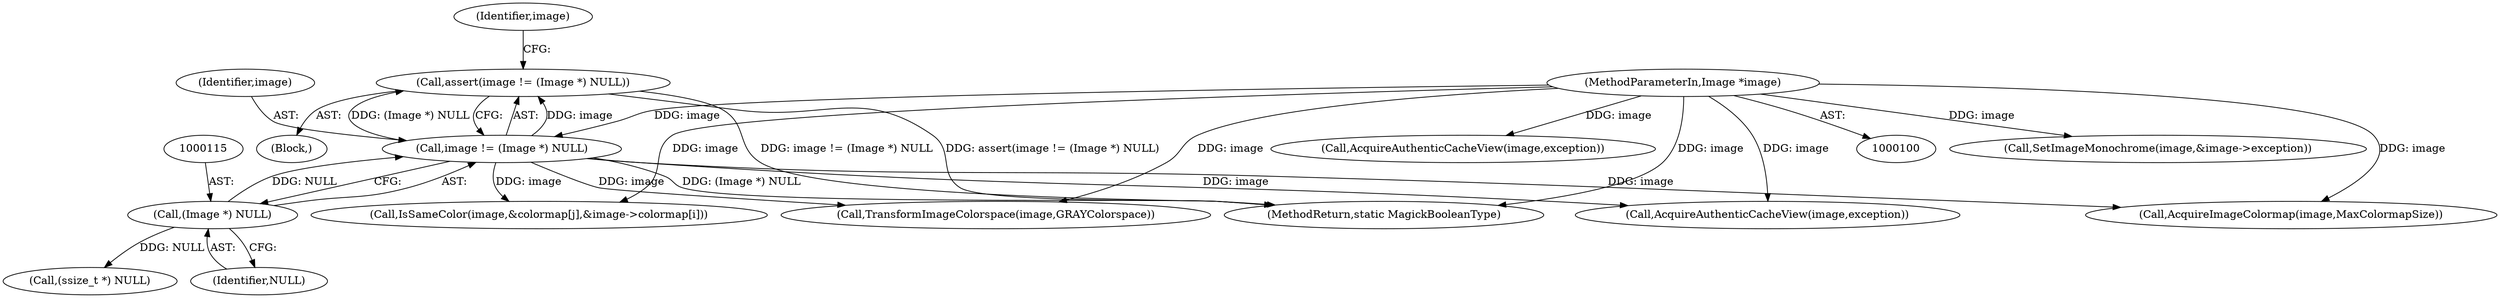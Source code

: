 digraph "0_ImageMagick_db1ffb6cf44bcfe5c4d5fcf9d9109ded5617387f_1@API" {
"1000111" [label="(Call,assert(image != (Image *) NULL))"];
"1000112" [label="(Call,image != (Image *) NULL)"];
"1000101" [label="(MethodParameterIn,Image *image)"];
"1000114" [label="(Call,(Image *) NULL)"];
"1000101" [label="(MethodParameterIn,Image *image)"];
"1000626" [label="(Call,SetImageMonochrome(image,&image->exception))"];
"1000111" [label="(Call,assert(image != (Image *) NULL))"];
"1000102" [label="(Block,)"];
"1000131" [label="(Call,TransformImageColorspace(image,GRAYColorspace))"];
"1000146" [label="(Call,(ssize_t *) NULL)"];
"1000112" [label="(Call,image != (Image *) NULL)"];
"1000176" [label="(Call,AcquireImageColormap(image,MaxColormapSize))"];
"1000640" [label="(MethodReturn,static MagickBooleanType)"];
"1000113" [label="(Identifier,image)"];
"1000120" [label="(Identifier,image)"];
"1000525" [label="(Call,AcquireAuthenticCacheView(image,exception))"];
"1000116" [label="(Identifier,NULL)"];
"1000114" [label="(Call,(Image *) NULL)"];
"1000209" [label="(Call,AcquireAuthenticCacheView(image,exception))"];
"1000452" [label="(Call,IsSameColor(image,&colormap[j],&image->colormap[i]))"];
"1000111" -> "1000102"  [label="AST: "];
"1000111" -> "1000112"  [label="CFG: "];
"1000112" -> "1000111"  [label="AST: "];
"1000120" -> "1000111"  [label="CFG: "];
"1000111" -> "1000640"  [label="DDG: image != (Image *) NULL"];
"1000111" -> "1000640"  [label="DDG: assert(image != (Image *) NULL)"];
"1000112" -> "1000111"  [label="DDG: image"];
"1000112" -> "1000111"  [label="DDG: (Image *) NULL"];
"1000112" -> "1000114"  [label="CFG: "];
"1000113" -> "1000112"  [label="AST: "];
"1000114" -> "1000112"  [label="AST: "];
"1000112" -> "1000640"  [label="DDG: (Image *) NULL"];
"1000101" -> "1000112"  [label="DDG: image"];
"1000114" -> "1000112"  [label="DDG: NULL"];
"1000112" -> "1000131"  [label="DDG: image"];
"1000112" -> "1000176"  [label="DDG: image"];
"1000112" -> "1000452"  [label="DDG: image"];
"1000112" -> "1000525"  [label="DDG: image"];
"1000101" -> "1000100"  [label="AST: "];
"1000101" -> "1000640"  [label="DDG: image"];
"1000101" -> "1000131"  [label="DDG: image"];
"1000101" -> "1000176"  [label="DDG: image"];
"1000101" -> "1000209"  [label="DDG: image"];
"1000101" -> "1000452"  [label="DDG: image"];
"1000101" -> "1000525"  [label="DDG: image"];
"1000101" -> "1000626"  [label="DDG: image"];
"1000114" -> "1000116"  [label="CFG: "];
"1000115" -> "1000114"  [label="AST: "];
"1000116" -> "1000114"  [label="AST: "];
"1000114" -> "1000146"  [label="DDG: NULL"];
}
